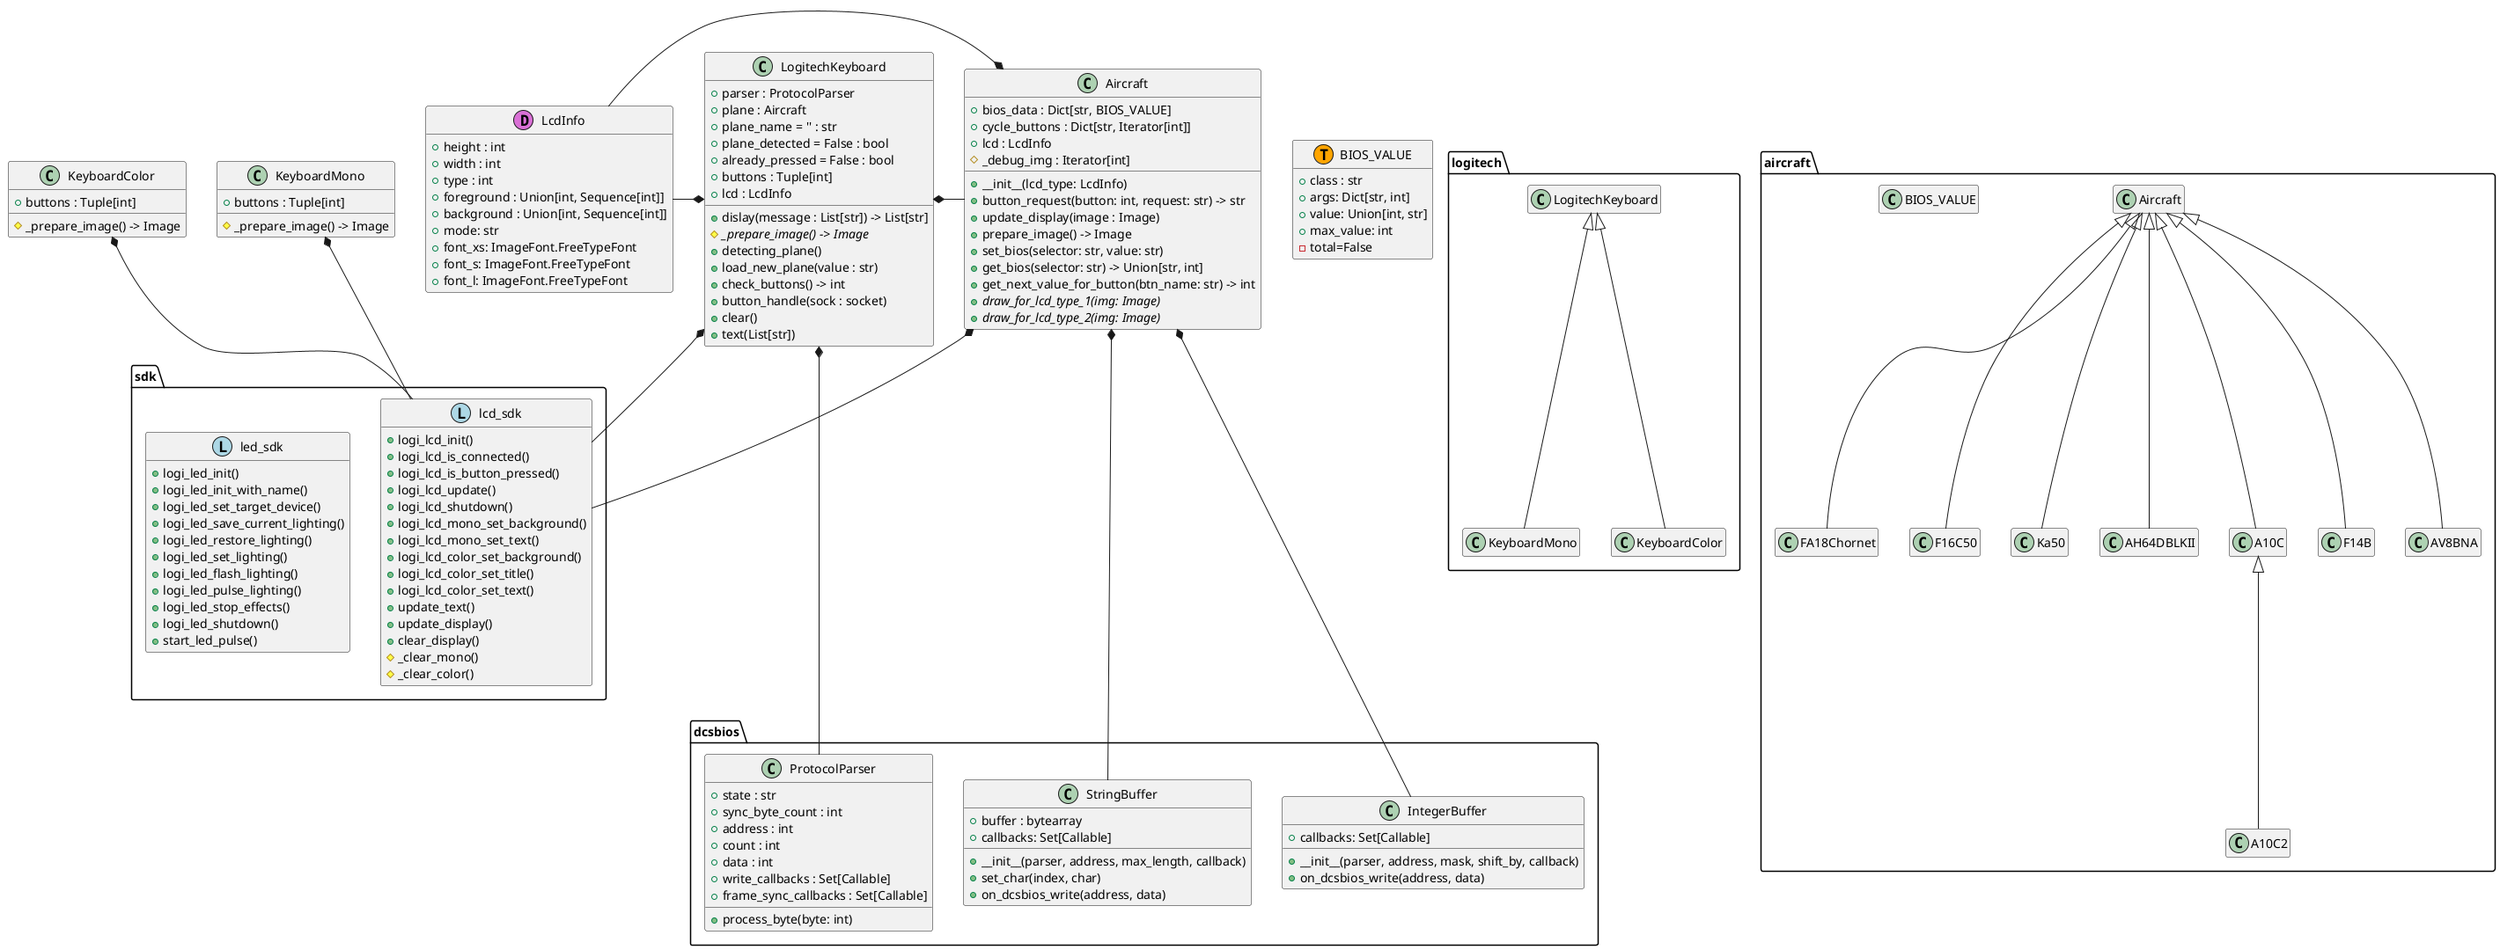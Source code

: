 @startuml
hide empty members

package dcsbios {
    class ProtocolParser {
        + state : str
        + sync_byte_count : int
        + address : int
        + count : int
        + data : int
        + write_callbacks : Set[Callable]
        + frame_sync_callbacks : Set[Callable]
        + process_byte(byte: int)
    }

    class StringBuffer {
        + buffer : bytearray
        + callbacks: Set[Callable]
        + __init__(parser, address, max_length, callback)
        + set_char(index, char)
        + on_dcsbios_write(address, data)
    }

    class IntegerBuffer {
        + callbacks: Set[Callable]
        + __init__(parser, address, mask, shift_by, callback)
        + on_dcsbios_write(address, data)
    }
}

package logitech {
    LogitechKeyboard <|-- KeyboardMono
    LogitechKeyboard <|-- KeyboardColor
}

class LogitechKeyboard {
    + parser : ProtocolParser
    + plane : Aircraft
    + plane_name = '' : str
    + plane_detected = False : bool
    + already_pressed = False : bool
    + buttons : Tuple[int]
    + lcd : LcdInfo
    + dislay(message : List[str]) -> List[str]
    # {abstract} _prepare_image() -> Image
    + detecting_plane()
    + load_new_plane(value : str)
    + check_buttons() -> int
    + button_handle(sock : socket)
    + clear()
    + text(List[str])
}

class KeyboardMono {
    + buttons : Tuple[int]
    # _prepare_image() -> Image
}

class KeyboardColor {
    + buttons : Tuple[int]
    # _prepare_image() -> Image
}

package aircraft {
  Aircraft <|-- FA18Chornet
  Aircraft <|-- F16C50
  Aircraft <|-- Ka50
  Aircraft <|-- AH64DBLKII
  Aircraft <|-- A10C
  A10C <|-- A10C2
  Aircraft <|-- F14B
  Aircraft <|-- AV8BNA
  class BIOS_VALUE
}

class Aircraft {
    + bios_data : Dict[str, BIOS_VALUE]
    + cycle_buttons : Dict[str, Iterator[int]]
    + lcd : LcdInfo
    # _debug_img : Iterator[int]
    + __init__(lcd_type: LcdInfo)
    + button_request(button: int, request: str) -> str
    + update_display(image : Image)
    + prepare_image() -> Image
    + set_bios(selector: str, value: str)
    + get_bios(selector: str) -> Union[str, int]
    + get_next_value_for_button(btn_name: str) -> int
    + {abstract} draw_for_lcd_type_1(img: Image)
    + {abstract} draw_for_lcd_type_2(img: Image)
}

class BIOS_VALUE <<(T,orange)>> {
    + class : str
    + args: Dict[str, int]
    + value: Union[int, str]
    + max_value: int
    - total=False
}

class LcdInfo <<(D,orchid)>> {
    + height : int
    + width : int
    + type : int
    + foreground : Union[int, Sequence[int]]
    + background : Union[int, Sequence[int]]
    + mode: str
    + font_xs: ImageFont.FreeTypeFont
    + font_s: ImageFont.FreeTypeFont
    + font_l: ImageFont.FreeTypeFont
}

package sdk{
    class lcd_sdk <<(L,lightblue)>> {
        + logi_lcd_init()
        + logi_lcd_is_connected()
        + logi_lcd_is_button_pressed()
        + logi_lcd_update()
        + logi_lcd_shutdown()
        + logi_lcd_mono_set_background()
        + logi_lcd_mono_set_text()
        + logi_lcd_color_set_background()
        + logi_lcd_color_set_title()
        + logi_lcd_color_set_text()
        + update_text()
        + update_display()
        + clear_display()
        # _clear_mono()
        # _clear_color()
    }
    class led_sdk <<(L,lightblue)>> {
        + logi_led_init()
        + logi_led_init_with_name()
        + logi_led_set_target_device()
        + logi_led_save_current_lighting()
        + logi_led_restore_lighting()
        + logi_led_set_lighting()
        + logi_led_flash_lighting()
        + logi_led_pulse_lighting()
        + logi_led_stop_effects()
        + logi_led_shutdown()
        + start_led_pulse()
    }
}

LogitechKeyboard *- Aircraft
LcdInfo -* LogitechKeyboard
LogitechKeyboard *--- ProtocolParser
LogitechKeyboard *-- lcd_sdk

KeyboardMono *-- lcd_sdk
KeyboardColor *-- lcd_sdk

LcdInfo -* Aircraft
Aircraft *-- StringBuffer
Aircraft *-- IntegerBuffer
Aircraft *-- lcd_sdk
@enduml